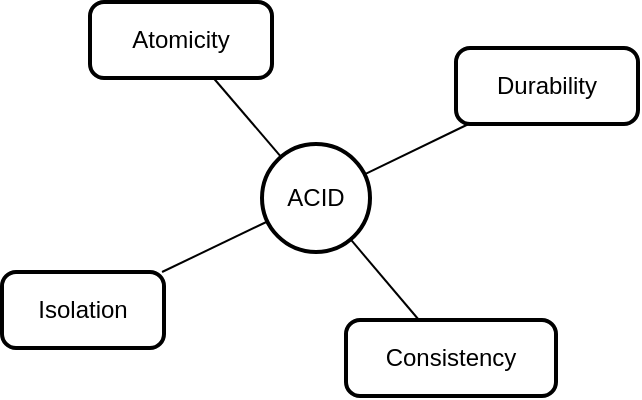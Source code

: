 <mxfile version="22.0.8" type="github">
  <diagram name="Page-1" id="ydgzedy_VkxwKU0zGz_Y">
    <mxGraphModel>
      <root>
        <mxCell id="0" />
        <mxCell id="1" parent="0" />
        <mxCell id="2" value="ACID" style="ellipse;aspect=fixed;strokeWidth=2;whiteSpace=wrap;" vertex="1" parent="1">
          <mxGeometry x="145" y="86" width="54" height="54" as="geometry" />
        </mxCell>
        <mxCell id="3" value="Atomicity" style="rounded=1;absoluteArcSize=1;arcSize=14;whiteSpace=wrap;strokeWidth=2;" vertex="1" parent="1">
          <mxGeometry x="59" y="15" width="91" height="38" as="geometry" />
        </mxCell>
        <mxCell id="4" value="Consistency" style="rounded=1;absoluteArcSize=1;arcSize=14;whiteSpace=wrap;strokeWidth=2;" vertex="1" parent="1">
          <mxGeometry x="187" y="174" width="105" height="38" as="geometry" />
        </mxCell>
        <mxCell id="5" value="Isolation" style="rounded=1;absoluteArcSize=1;arcSize=14;whiteSpace=wrap;strokeWidth=2;" vertex="1" parent="1">
          <mxGeometry x="15" y="150" width="81" height="38" as="geometry" />
        </mxCell>
        <mxCell id="6" value="Durability" style="rounded=1;absoluteArcSize=1;arcSize=14;whiteSpace=wrap;strokeWidth=2;" vertex="1" parent="1">
          <mxGeometry x="242" y="38" width="91" height="38" as="geometry" />
        </mxCell>
        <mxCell id="7" style="endArrow=none" edge="1" parent="1" source="2" target="3">
          <mxGeometry relative="1" as="geometry" />
        </mxCell>
        <mxCell id="8" style="endArrow=none" edge="1" parent="1" source="2" target="4">
          <mxGeometry relative="1" as="geometry" />
        </mxCell>
        <mxCell id="9" style="endArrow=none" edge="1" parent="1" source="2" target="5">
          <mxGeometry relative="1" as="geometry" />
        </mxCell>
        <mxCell id="10" style="endArrow=none" edge="1" parent="1" source="2" target="6">
          <mxGeometry relative="1" as="geometry" />
        </mxCell>
      </root>
    </mxGraphModel>
  </diagram>
</mxfile>
